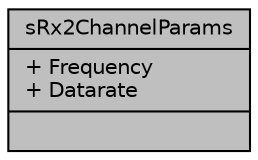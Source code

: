 digraph "sRx2ChannelParams"
{
  edge [fontname="Helvetica",fontsize="10",labelfontname="Helvetica",labelfontsize="10"];
  node [fontname="Helvetica",fontsize="10",shape=record];
  Node1 [label="{sRx2ChannelParams\n|+ Frequency\l+ Datarate\l|}",height=0.2,width=0.4,color="black", fillcolor="grey75", style="filled", fontcolor="black"];
}
